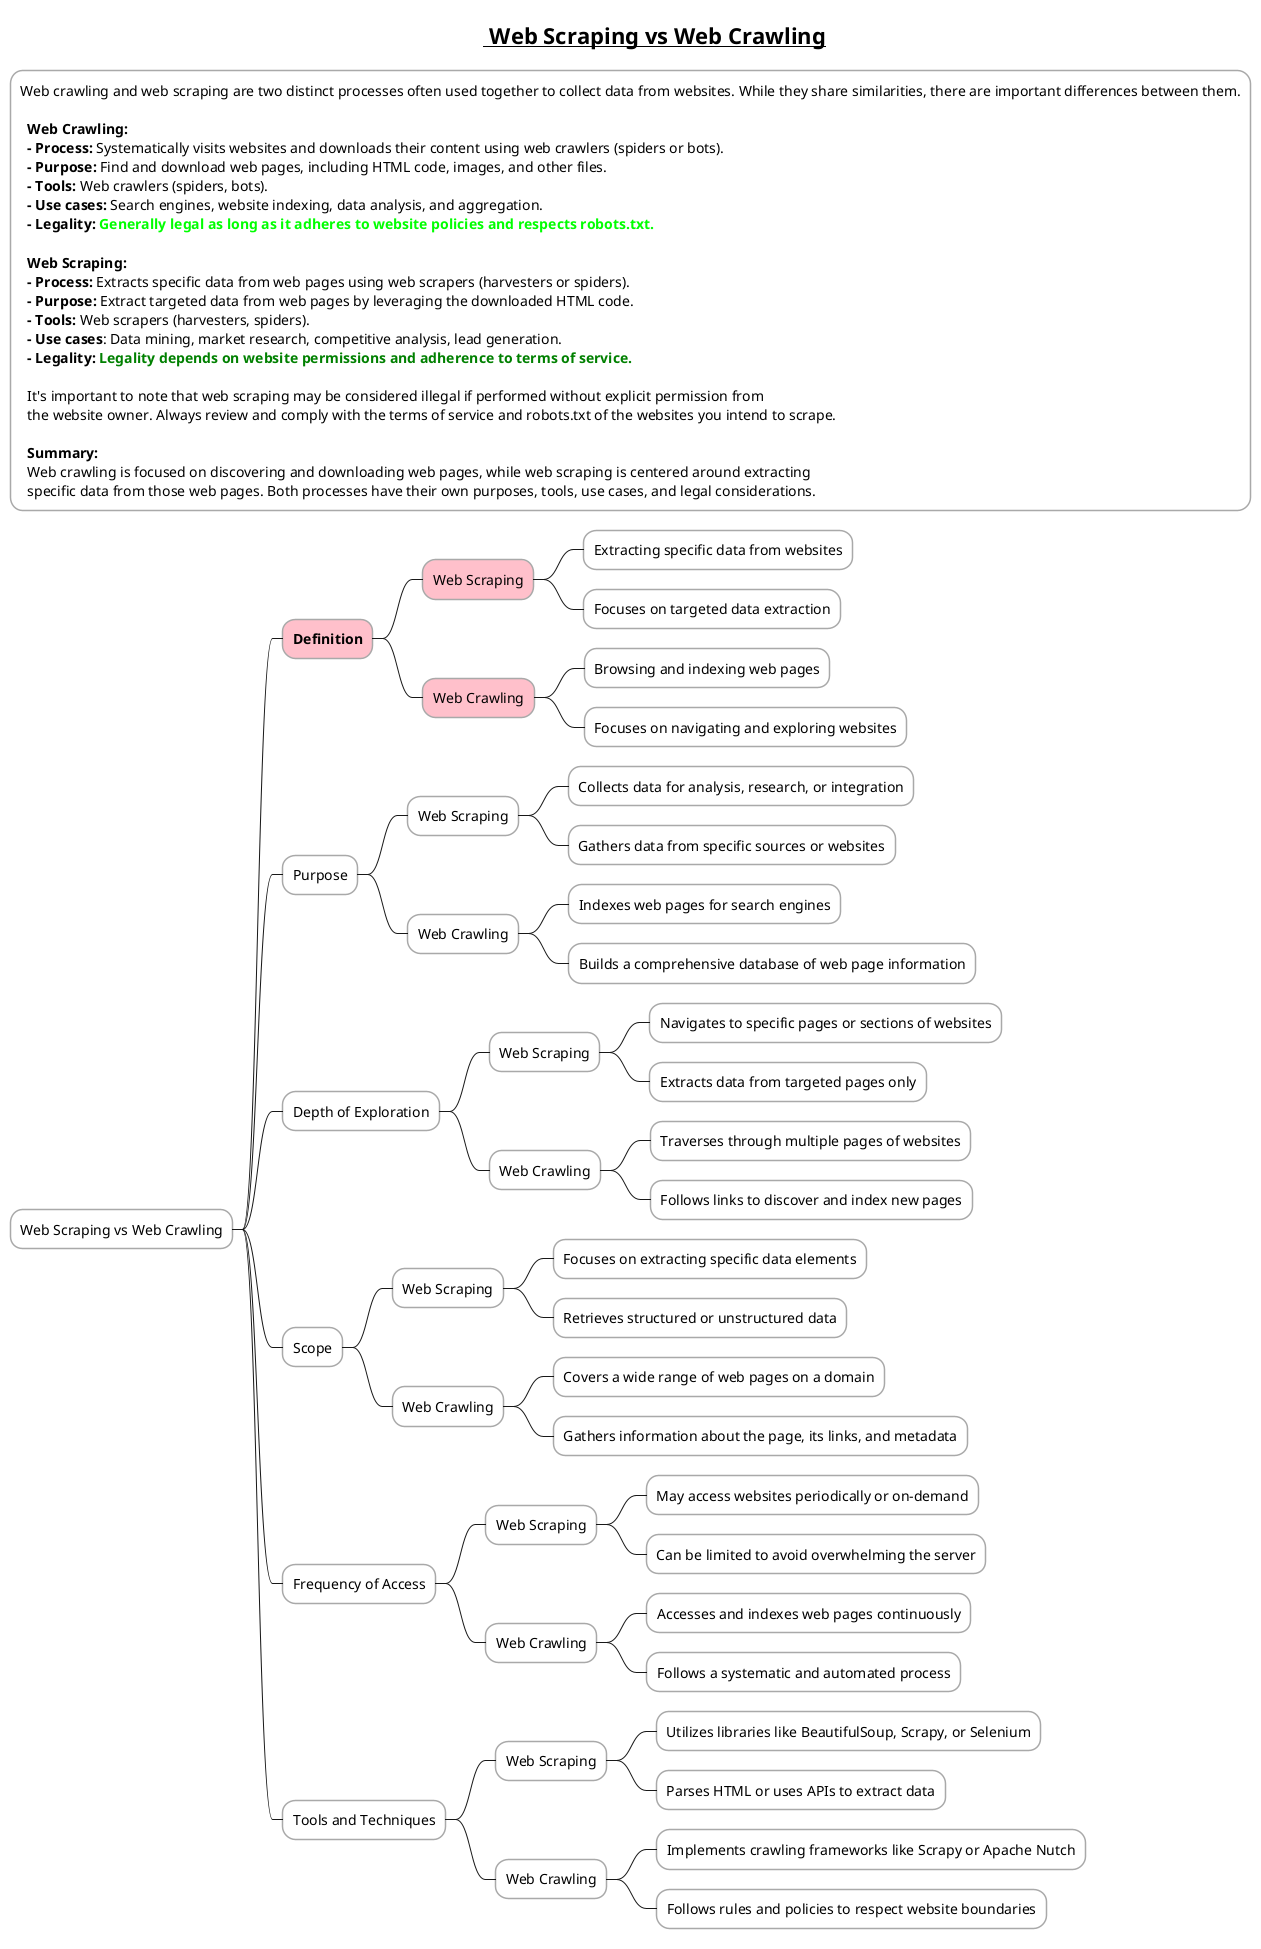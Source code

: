 @startmindmap

skinparam node {
    BorderColor DarkGray
    BackgroundColor White
}

skinparam connector {
    LineColor DarkGray
}

title =__ Web Scraping vs Web Crawling__

*:Web crawling and web scraping are two distinct processes often used together to collect data from websites. While they share similarities, there are important differences between them.

  **Web Crawling:**
  **- Process: **Systematically visits websites and downloads their content using web crawlers (spiders or bots).
  **- Purpose: **Find and download web pages, including HTML code, images, and other files.
  **- Tools: **Web crawlers (spiders, bots).
  **- Use cases:** Search engines, website indexing, data analysis, and aggregation.
  **- Legality:** <color #lime>**Generally legal as long as it adheres to website policies and respects robots.txt.**</color>

  **Web Scraping:**
  **- Process: **Extracts specific data from web pages using web scrapers (harvesters or spiders).
  **- Purpose: **Extract targeted data from web pages by leveraging the downloaded HTML code.
  **- Tools: **Web scrapers (harvesters, spiders).
  **- Use cases**: Data mining, market research, competitive analysis, lead generation.
  **- Legality: **<color #green>**Legality depends on website permissions and adherence to terms of service.**</color>

  It's important to note that web scraping may be considered illegal if performed without explicit permission from
  the website owner. Always review and comply with the terms of service and robots.txt of the websites you intend to scrape.

  **Summary:**
  Web crawling is focused on discovering and downloading web pages, while web scraping is centered around extracting
  specific data from those web pages. Both processes have their own purposes, tools, use cases, and legal considerations.;

* Web Scraping vs Web Crawling

**[#pink] **Definition**
***[#pink] Web Scraping
**** Extracting specific data from websites
**** Focuses on targeted data extraction

***[#pink] Web Crawling
**** Browsing and indexing web pages
**** Focuses on navigating and exploring websites

** Purpose

*** Web Scraping
**** Collects data for analysis, research, or integration
**** Gathers data from specific sources or websites

*** Web Crawling
**** Indexes web pages for search engines
**** Builds a comprehensive database of web page information

** Depth of Exploration

*** Web Scraping
**** Navigates to specific pages or sections of websites
**** Extracts data from targeted pages only

*** Web Crawling
**** Traverses through multiple pages of websites
**** Follows links to discover and index new pages

** Scope

*** Web Scraping
**** Focuses on extracting specific data elements
**** Retrieves structured or unstructured data

*** Web Crawling
**** Covers a wide range of web pages on a domain
**** Gathers information about the page, its links, and metadata

** Frequency of Access

*** Web Scraping
**** May access websites periodically or on-demand
**** Can be limited to avoid overwhelming the server

*** Web Crawling
**** Accesses and indexes web pages continuously
**** Follows a systematic and automated process

** Tools and Techniques

*** Web Scraping
**** Utilizes libraries like BeautifulSoup, Scrapy, or Selenium
**** Parses HTML or uses APIs to extract data

*** Web Crawling
**** Implements crawling frameworks like Scrapy or Apache Nutch
**** Follows rules and policies to respect website boundaries

@endmindmap
